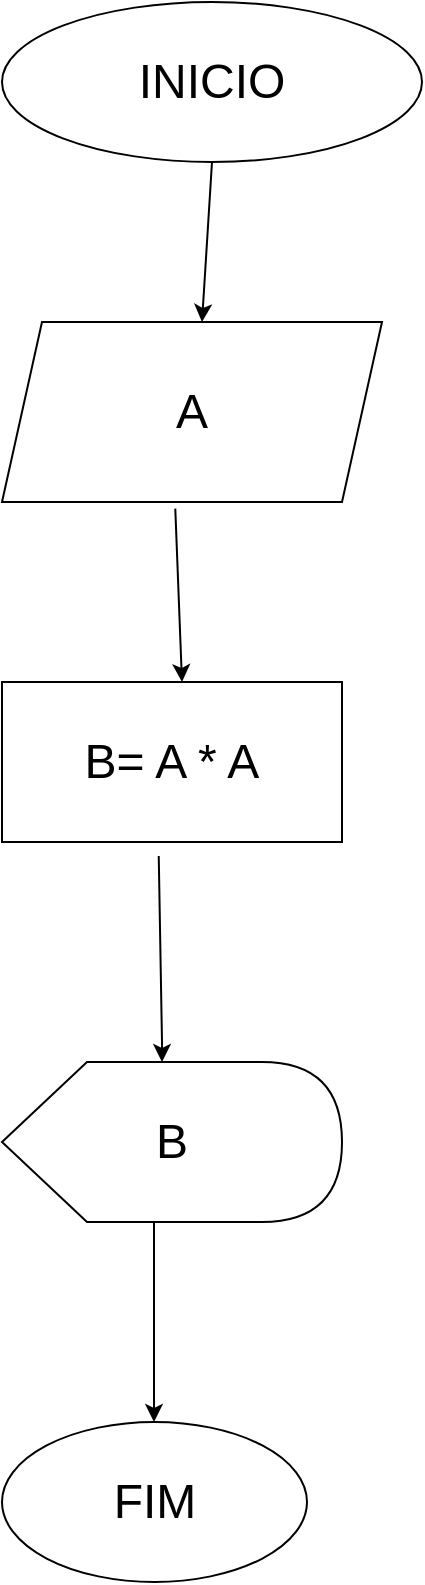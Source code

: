 <mxfile version="24.5.2" type="device">
  <diagram name="Página-1" id="qWasDyECkoel5sBFtUJP">
    <mxGraphModel dx="2074" dy="1098" grid="1" gridSize="10" guides="1" tooltips="1" connect="1" arrows="1" fold="1" page="1" pageScale="1" pageWidth="827" pageHeight="1169" math="0" shadow="0">
      <root>
        <mxCell id="0" />
        <mxCell id="1" parent="0" />
        <mxCell id="86zT_taZKi2n7GeRM2gv-1" value="&lt;font style=&quot;font-size: 24px;&quot;&gt;INICIO&lt;/font&gt;" style="ellipse;whiteSpace=wrap;html=1;" vertex="1" parent="1">
          <mxGeometry x="40" y="50" width="210" height="80" as="geometry" />
        </mxCell>
        <mxCell id="86zT_taZKi2n7GeRM2gv-2" value="" style="endArrow=classic;html=1;rounded=0;exitX=0.5;exitY=1;exitDx=0;exitDy=0;" edge="1" parent="1" source="86zT_taZKi2n7GeRM2gv-1">
          <mxGeometry width="50" height="50" relative="1" as="geometry">
            <mxPoint x="170" y="160" as="sourcePoint" />
            <mxPoint x="140" y="210" as="targetPoint" />
          </mxGeometry>
        </mxCell>
        <mxCell id="86zT_taZKi2n7GeRM2gv-3" value="&lt;span style=&quot;font-size: 24px;&quot;&gt;A&lt;/span&gt;" style="shape=parallelogram;perimeter=parallelogramPerimeter;whiteSpace=wrap;html=1;fixedSize=1;" vertex="1" parent="1">
          <mxGeometry x="40" y="210" width="190" height="90" as="geometry" />
        </mxCell>
        <mxCell id="86zT_taZKi2n7GeRM2gv-4" value="" style="endArrow=classic;html=1;rounded=0;exitX=0.456;exitY=1.037;exitDx=0;exitDy=0;exitPerimeter=0;" edge="1" parent="1" source="86zT_taZKi2n7GeRM2gv-3">
          <mxGeometry width="50" height="50" relative="1" as="geometry">
            <mxPoint x="130" y="310" as="sourcePoint" />
            <mxPoint x="130" y="390" as="targetPoint" />
          </mxGeometry>
        </mxCell>
        <mxCell id="86zT_taZKi2n7GeRM2gv-8" value="&lt;font style=&quot;font-size: 24px;&quot;&gt;B= A * A&lt;/font&gt;" style="rounded=0;whiteSpace=wrap;html=1;" vertex="1" parent="1">
          <mxGeometry x="40" y="390" width="170" height="80" as="geometry" />
        </mxCell>
        <mxCell id="86zT_taZKi2n7GeRM2gv-9" value="&lt;font style=&quot;font-size: 24px;&quot;&gt;B&lt;/font&gt;" style="shape=display;whiteSpace=wrap;html=1;" vertex="1" parent="1">
          <mxGeometry x="40" y="580" width="170" height="80" as="geometry" />
        </mxCell>
        <mxCell id="86zT_taZKi2n7GeRM2gv-10" value="" style="endArrow=classic;html=1;rounded=0;exitX=0.461;exitY=1.088;exitDx=0;exitDy=0;exitPerimeter=0;" edge="1" parent="1" source="86zT_taZKi2n7GeRM2gv-8">
          <mxGeometry width="50" height="50" relative="1" as="geometry">
            <mxPoint x="130" y="680" as="sourcePoint" />
            <mxPoint x="120" y="580" as="targetPoint" />
            <Array as="points">
              <mxPoint x="120" y="570" />
            </Array>
          </mxGeometry>
        </mxCell>
        <mxCell id="86zT_taZKi2n7GeRM2gv-11" value="" style="endArrow=classic;html=1;rounded=0;" edge="1" parent="1">
          <mxGeometry width="50" height="50" relative="1" as="geometry">
            <mxPoint x="116" y="720" as="sourcePoint" />
            <mxPoint x="116" y="760" as="targetPoint" />
            <Array as="points">
              <mxPoint x="116" y="660" />
              <mxPoint x="116" y="720" />
            </Array>
          </mxGeometry>
        </mxCell>
        <mxCell id="86zT_taZKi2n7GeRM2gv-12" value="&lt;font style=&quot;font-size: 24px;&quot;&gt;FIM&lt;/font&gt;" style="ellipse;whiteSpace=wrap;html=1;" vertex="1" parent="1">
          <mxGeometry x="40" y="760" width="152.5" height="80" as="geometry" />
        </mxCell>
      </root>
    </mxGraphModel>
  </diagram>
</mxfile>
